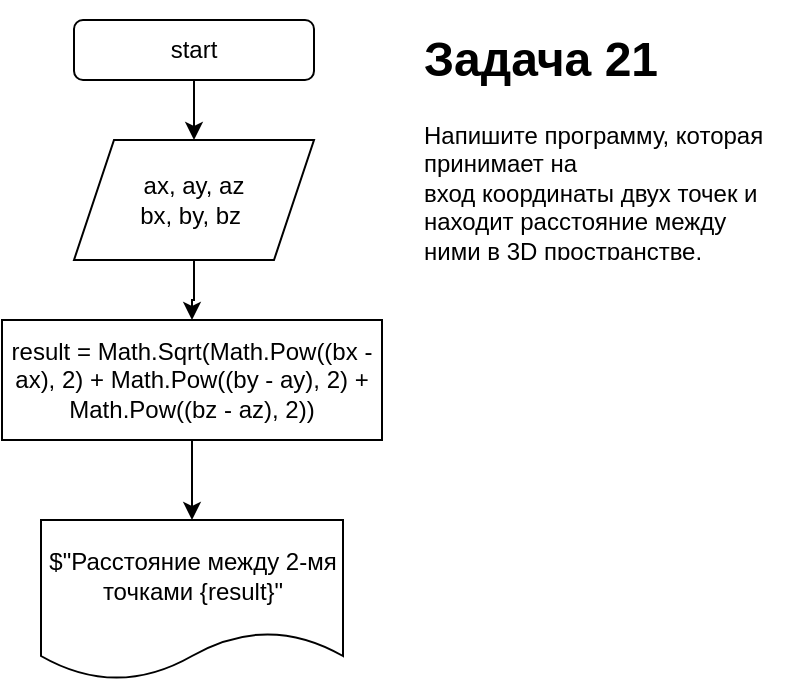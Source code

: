 <mxfile version="20.3.6" type="device"><diagram id="e1iBjUPI4d8w95J6lRdO" name="Страница 1"><mxGraphModel dx="1022" dy="674" grid="1" gridSize="10" guides="1" tooltips="1" connect="1" arrows="1" fold="1" page="1" pageScale="1" pageWidth="827" pageHeight="1169" math="0" shadow="0"><root><mxCell id="0"/><mxCell id="1" parent="0"/><mxCell id="yef-LJcnqPDkVFnFxRsK-4" style="edgeStyle=orthogonalEdgeStyle;rounded=0;orthogonalLoop=1;jettySize=auto;html=1;" edge="1" parent="1" source="yef-LJcnqPDkVFnFxRsK-1" target="yef-LJcnqPDkVFnFxRsK-3"><mxGeometry relative="1" as="geometry"/></mxCell><mxCell id="yef-LJcnqPDkVFnFxRsK-1" value="start" style="rounded=1;whiteSpace=wrap;html=1;" vertex="1" parent="1"><mxGeometry x="260" y="60" width="120" height="30" as="geometry"/></mxCell><mxCell id="yef-LJcnqPDkVFnFxRsK-6" style="edgeStyle=orthogonalEdgeStyle;rounded=0;orthogonalLoop=1;jettySize=auto;html=1;entryX=0.5;entryY=0;entryDx=0;entryDy=0;" edge="1" parent="1" source="yef-LJcnqPDkVFnFxRsK-3" target="yef-LJcnqPDkVFnFxRsK-5"><mxGeometry relative="1" as="geometry"/></mxCell><mxCell id="yef-LJcnqPDkVFnFxRsK-3" value="ax, ay, az&lt;br&gt;bx, by, bz&amp;nbsp;" style="shape=parallelogram;perimeter=parallelogramPerimeter;whiteSpace=wrap;html=1;fixedSize=1;" vertex="1" parent="1"><mxGeometry x="260" y="120" width="120" height="60" as="geometry"/></mxCell><mxCell id="yef-LJcnqPDkVFnFxRsK-8" style="edgeStyle=orthogonalEdgeStyle;rounded=0;orthogonalLoop=1;jettySize=auto;html=1;entryX=0.5;entryY=0;entryDx=0;entryDy=0;" edge="1" parent="1" source="yef-LJcnqPDkVFnFxRsK-5" target="yef-LJcnqPDkVFnFxRsK-7"><mxGeometry relative="1" as="geometry"/></mxCell><mxCell id="yef-LJcnqPDkVFnFxRsK-5" value="result = Math.Sqrt(Math.Pow((bx - ax), 2) + Math.Pow((by - ay), 2) + Math.Pow((bz - az), 2))" style="rounded=0;whiteSpace=wrap;html=1;" vertex="1" parent="1"><mxGeometry x="224" y="210" width="190" height="60" as="geometry"/></mxCell><mxCell id="yef-LJcnqPDkVFnFxRsK-7" value="$&quot;Расстояние между 2-мя точками {result}&quot;" style="shape=document;whiteSpace=wrap;html=1;boundedLbl=1;" vertex="1" parent="1"><mxGeometry x="243.5" y="310" width="151" height="80" as="geometry"/></mxCell><mxCell id="yef-LJcnqPDkVFnFxRsK-9" value="&lt;h1&gt;Задача 21&lt;/h1&gt;&lt;p&gt;Напишите программу, которая принимает на &lt;br/&gt;вход координаты двух точек и находит расстояние между &lt;br/&gt;ними в 3D пространстве.&lt;br&gt;&lt;/p&gt;" style="text;html=1;strokeColor=none;fillColor=none;spacing=5;spacingTop=-20;whiteSpace=wrap;overflow=hidden;rounded=0;" vertex="1" parent="1"><mxGeometry x="430" y="60" width="190" height="120" as="geometry"/></mxCell></root></mxGraphModel></diagram></mxfile>
